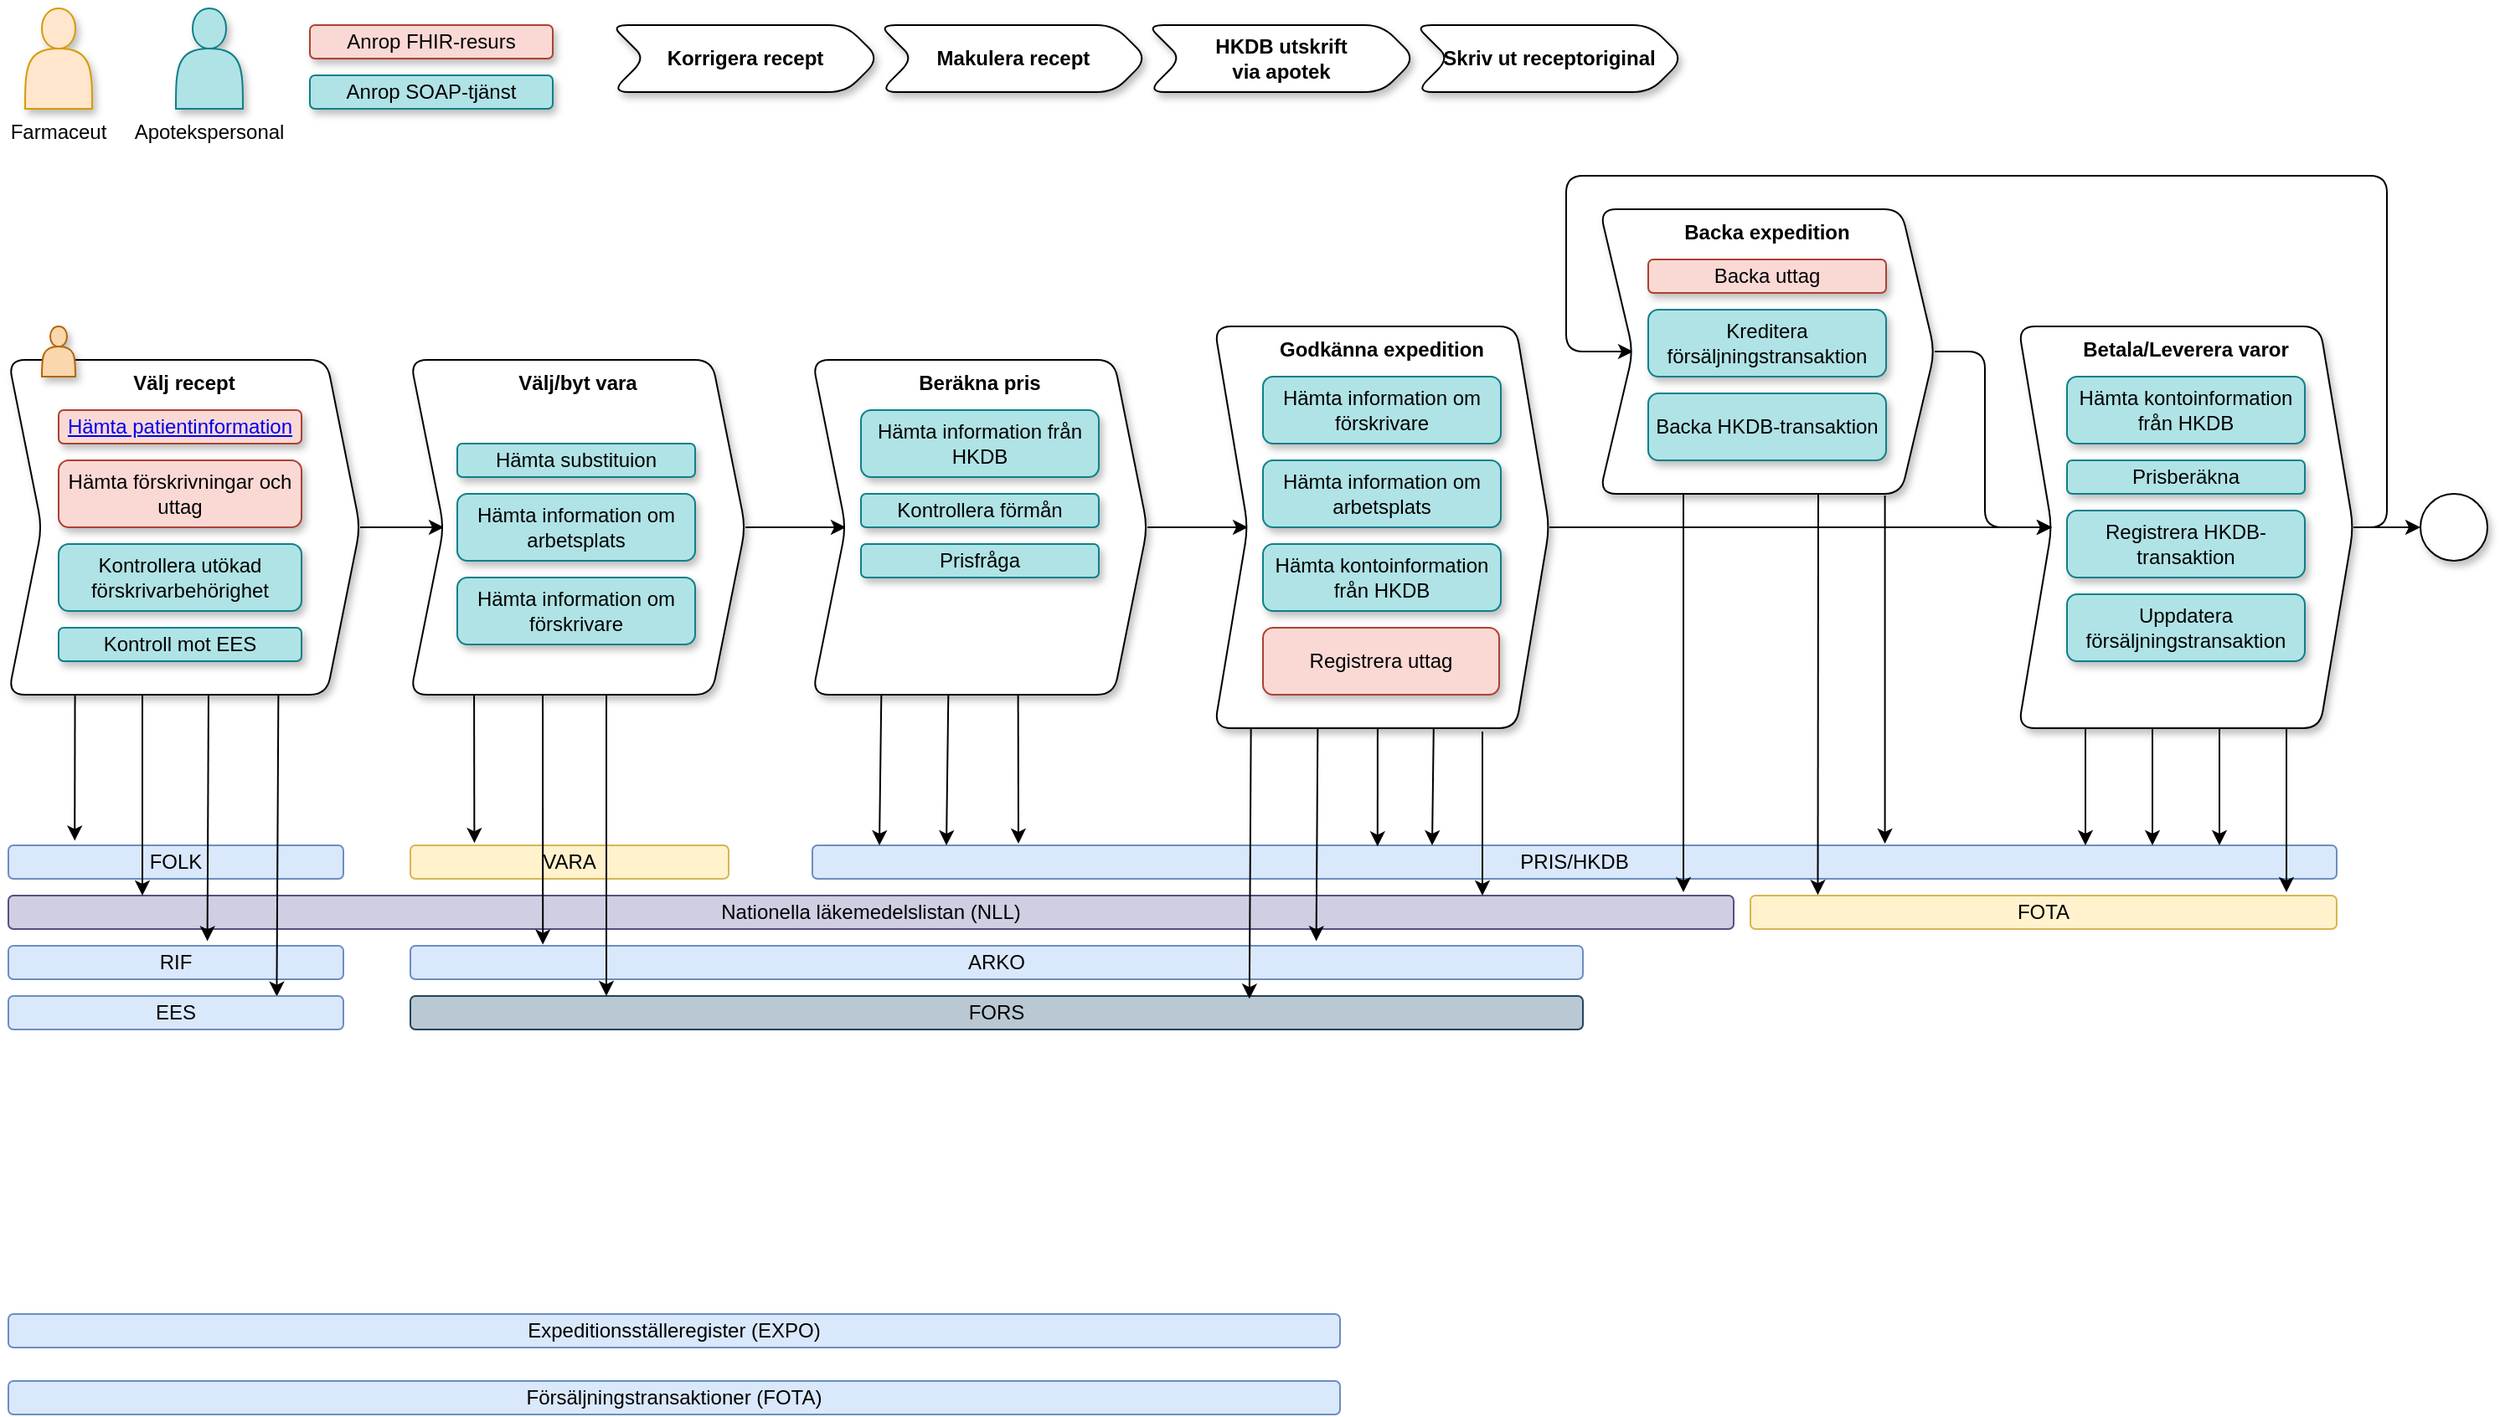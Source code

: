<mxfile version="13.8.5" type="github">
  <diagram id="Y8RW_nMM7FUyLUE6UGEh" name="Page-1">
    <mxGraphModel dx="1446" dy="1983" grid="1" gridSize="10" guides="1" tooltips="1" connect="1" arrows="1" fold="1" page="1" pageScale="1" pageWidth="850" pageHeight="1100" math="0" shadow="0">
      <root>
        <mxCell id="0" />
        <mxCell id="1" parent="0" />
        <mxCell id="-_0p66DI5QI1zj4v-Ik1-10" value="Farmaceut" style="shape=actor;whiteSpace=wrap;html=1;rounded=1;shadow=1;labelPosition=center;verticalLabelPosition=bottom;align=center;verticalAlign=top;fillColor=#ffe6cc;strokeColor=#d79b00;" parent="1" vertex="1">
          <mxGeometry x="10" y="-60" width="40" height="60" as="geometry" />
        </mxCell>
        <mxCell id="-_0p66DI5QI1zj4v-Ik1-12" value="FORS" style="whiteSpace=wrap;html=1;fillColor=#bac8d3;strokeColor=#23445d;rounded=1;" parent="1" vertex="1">
          <mxGeometry x="240" y="530" width="700" height="20" as="geometry" />
        </mxCell>
        <mxCell id="Q4kJV671iwrY0cKDhgk4-12" style="edgeStyle=orthogonalEdgeStyle;rounded=0;orthogonalLoop=1;jettySize=auto;html=1;exitX=1;exitY=0.5;exitDx=0;exitDy=0;" edge="1" parent="1" source="-_0p66DI5QI1zj4v-Ik1-9" target="Q4kJV671iwrY0cKDhgk4-13">
          <mxGeometry relative="1" as="geometry">
            <mxPoint x="-40" y="180" as="sourcePoint" />
          </mxGeometry>
        </mxCell>
        <mxCell id="Q4kJV671iwrY0cKDhgk4-1" value="VARA" style="whiteSpace=wrap;html=1;fillColor=#fff2cc;strokeColor=#d6b656;rounded=1;" vertex="1" parent="1">
          <mxGeometry x="240" y="440" width="190" height="20" as="geometry" />
        </mxCell>
        <mxCell id="Q4kJV671iwrY0cKDhgk4-2" value="ARKO" style="whiteSpace=wrap;html=1;fillColor=#dae8fc;strokeColor=#6c8ebf;rounded=1;" vertex="1" parent="1">
          <mxGeometry x="240" y="500" width="700" height="20" as="geometry" />
        </mxCell>
        <mxCell id="Q4kJV671iwrY0cKDhgk4-3" value="Nationella läkemedelslistan (NLL)" style="whiteSpace=wrap;html=1;fillColor=#d0cee2;strokeColor=#56517e;rounded=1;" vertex="1" parent="1">
          <mxGeometry y="470" width="1030" height="20" as="geometry" />
        </mxCell>
        <mxCell id="Q4kJV671iwrY0cKDhgk4-5" value="PRIS/HKDB" style="whiteSpace=wrap;html=1;fillColor=#dae8fc;strokeColor=#6c8ebf;rounded=1;" vertex="1" parent="1">
          <mxGeometry x="480" y="440" width="910" height="20" as="geometry" />
        </mxCell>
        <mxCell id="Q4kJV671iwrY0cKDhgk4-7" value="Expeditionsställeregister (EXPO)" style="whiteSpace=wrap;html=1;fillColor=#dae8fc;strokeColor=#6c8ebf;rounded=1;" vertex="1" parent="1">
          <mxGeometry y="720" width="795" height="20" as="geometry" />
        </mxCell>
        <mxCell id="Q4kJV671iwrY0cKDhgk4-8" value="RIF" style="whiteSpace=wrap;html=1;fillColor=#dae8fc;strokeColor=#6c8ebf;rounded=1;" vertex="1" parent="1">
          <mxGeometry y="500" width="200" height="20" as="geometry" />
        </mxCell>
        <mxCell id="Q4kJV671iwrY0cKDhgk4-9" value="Försäljningstransaktioner (FOTA)" style="whiteSpace=wrap;html=1;fillColor=#dae8fc;strokeColor=#6c8ebf;rounded=1;" vertex="1" parent="1">
          <mxGeometry y="760" width="795" height="20" as="geometry" />
        </mxCell>
        <mxCell id="Q4kJV671iwrY0cKDhgk4-10" value="Apotekspersonal" style="shape=actor;whiteSpace=wrap;html=1;rounded=1;shadow=1;labelPosition=center;verticalLabelPosition=bottom;align=center;verticalAlign=top;fillColor=#b0e3e6;strokeColor=#0e8088;" vertex="1" parent="1">
          <mxGeometry x="100" y="-60" width="40" height="60" as="geometry" />
        </mxCell>
        <UserObject label="FOLK" tooltip="Folkbokförda personer (FOLK)" id="Q4kJV671iwrY0cKDhgk4-20">
          <mxCell style="whiteSpace=wrap;html=1;fillColor=#dae8fc;strokeColor=#6c8ebf;rounded=1;" vertex="1" parent="1">
            <mxGeometry y="440" width="200" height="20" as="geometry" />
          </mxCell>
        </UserObject>
        <mxCell id="Q4kJV671iwrY0cKDhgk4-26" value="" style="endArrow=classic;html=1;sketch=0;horizontal=0;labelPosition=right;verticalLabelPosition=middle;align=left;verticalAlign=middle;entryX=0.198;entryY=-0.14;entryDx=0;entryDy=0;entryPerimeter=0;" edge="1" parent="1" target="Q4kJV671iwrY0cKDhgk4-20">
          <mxGeometry x="0.722" relative="1" as="geometry">
            <mxPoint x="40" y="240" as="sourcePoint" />
            <mxPoint x="40" y="470" as="targetPoint" />
            <mxPoint as="offset" />
          </mxGeometry>
        </mxCell>
        <mxCell id="Q4kJV671iwrY0cKDhgk4-29" value="" style="endArrow=classic;html=1;exitX=0.25;exitY=1;exitDx=0;exitDy=0;horizontal=0;labelPosition=right;verticalLabelPosition=middle;align=left;verticalAlign=middle;" edge="1" parent="1">
          <mxGeometry x="0.938" relative="1" as="geometry">
            <mxPoint x="80" y="240" as="sourcePoint" />
            <mxPoint x="80" y="470" as="targetPoint" />
            <mxPoint as="offset" />
          </mxGeometry>
        </mxCell>
        <mxCell id="Q4kJV671iwrY0cKDhgk4-31" value="" style="endArrow=classic;html=1;exitX=0.5;exitY=1;exitDx=0;exitDy=0;horizontal=0;align=left;labelPosition=right;verticalLabelPosition=middle;verticalAlign=middle;entryX=0.594;entryY=-0.14;entryDx=0;entryDy=0;entryPerimeter=0;" edge="1" parent="1" target="Q4kJV671iwrY0cKDhgk4-8">
          <mxGeometry x="0.8" relative="1" as="geometry">
            <mxPoint x="120" y="240" as="sourcePoint" />
            <mxPoint x="118" y="440" as="targetPoint" />
            <mxPoint as="offset" />
          </mxGeometry>
        </mxCell>
        <mxCell id="Q4kJV671iwrY0cKDhgk4-41" value="" style="endArrow=classic;html=1;entryX=0.113;entryY=-0.036;entryDx=0;entryDy=0;entryPerimeter=0;" edge="1" parent="1" target="Q4kJV671iwrY0cKDhgk4-2">
          <mxGeometry relative="1" as="geometry">
            <mxPoint x="319" y="330" as="sourcePoint" />
            <mxPoint x="318" y="600" as="targetPoint" />
          </mxGeometry>
        </mxCell>
        <mxCell id="Q4kJV671iwrY0cKDhgk4-45" value="" style="endArrow=classic;html=1;horizontal=0;" edge="1" parent="1">
          <mxGeometry x="0.611" y="-1" relative="1" as="geometry">
            <mxPoint x="357" y="330" as="sourcePoint" />
            <mxPoint x="357" y="530" as="targetPoint" />
            <mxPoint as="offset" />
          </mxGeometry>
        </mxCell>
        <mxCell id="Q4kJV671iwrY0cKDhgk4-47" value="" style="endArrow=classic;html=1;exitX=0.5;exitY=1;exitDx=0;exitDy=0;" edge="1" parent="1">
          <mxGeometry relative="1" as="geometry">
            <mxPoint x="522.58" y="240.0" as="sourcePoint" />
            <mxPoint x="520" y="440" as="targetPoint" />
          </mxGeometry>
        </mxCell>
        <mxCell id="Q4kJV671iwrY0cKDhgk4-49" value="" style="endArrow=classic;html=1;exitX=0.5;exitY=1;exitDx=0;exitDy=0;" edge="1" parent="1">
          <mxGeometry relative="1" as="geometry">
            <mxPoint x="562.58" y="240.0" as="sourcePoint" />
            <mxPoint x="560" y="440" as="targetPoint" />
          </mxGeometry>
        </mxCell>
        <mxCell id="Q4kJV671iwrY0cKDhgk4-51" value="" style="endArrow=classic;html=1;exitX=0.5;exitY=1;exitDx=0;exitDy=0;" edge="1" parent="1">
          <mxGeometry relative="1" as="geometry">
            <mxPoint x="602.57" y="240" as="sourcePoint" />
            <mxPoint x="603" y="439" as="targetPoint" />
          </mxGeometry>
        </mxCell>
        <mxCell id="Q4kJV671iwrY0cKDhgk4-56" value="" style="endArrow=classic;html=1;exitX=0.5;exitY=1;exitDx=0;exitDy=0;entryX=0.687;entryY=0.084;entryDx=0;entryDy=0;entryPerimeter=0;" edge="1" parent="1">
          <mxGeometry relative="1" as="geometry">
            <mxPoint x="742.58" y="240.0" as="sourcePoint" />
            <mxPoint x="740.9" y="531.68" as="targetPoint" />
          </mxGeometry>
        </mxCell>
        <mxCell id="Q4kJV671iwrY0cKDhgk4-58" value="" style="endArrow=classic;html=1;exitX=0.5;exitY=1;exitDx=0;exitDy=0;entryX=0.744;entryY=-0.14;entryDx=0;entryDy=0;entryPerimeter=0;" edge="1" parent="1">
          <mxGeometry relative="1" as="geometry">
            <mxPoint x="782.58" y="240.0" as="sourcePoint" />
            <mxPoint x="780.8" y="497.2" as="targetPoint" />
          </mxGeometry>
        </mxCell>
        <mxCell id="Q4kJV671iwrY0cKDhgk4-60" value="" style="endArrow=classic;html=1;exitX=0.5;exitY=1;exitDx=0;exitDy=0;entryX=0.69;entryY=0.033;entryDx=0;entryDy=0;entryPerimeter=0;" edge="1" parent="1">
          <mxGeometry relative="1" as="geometry">
            <mxPoint x="817.57" y="240.0" as="sourcePoint" />
            <mxPoint x="817.4" y="440.66" as="targetPoint" />
          </mxGeometry>
        </mxCell>
        <mxCell id="Q4kJV671iwrY0cKDhgk4-62" value="" style="endArrow=classic;html=1;exitX=0.5;exitY=1;exitDx=0;exitDy=0;" edge="1" parent="1">
          <mxGeometry relative="1" as="geometry">
            <mxPoint x="852.57" y="240" as="sourcePoint" />
            <mxPoint x="850" y="440" as="targetPoint" />
          </mxGeometry>
        </mxCell>
        <mxCell id="Q4kJV671iwrY0cKDhgk4-64" value="" style="endArrow=classic;html=1;" edge="1" parent="1">
          <mxGeometry relative="1" as="geometry">
            <mxPoint x="880" y="372" as="sourcePoint" />
            <mxPoint x="880" y="470" as="targetPoint" />
          </mxGeometry>
        </mxCell>
        <mxCell id="Q4kJV671iwrY0cKDhgk4-153" style="edgeStyle=orthogonalEdgeStyle;rounded=1;sketch=0;orthogonalLoop=1;jettySize=auto;html=1;exitX=1;exitY=0.5;exitDx=0;exitDy=0;entryX=0;entryY=0.5;entryDx=0;entryDy=0;endArrow=classic;endFill=1;strokeColor=#000000;fontSize=12;align=center;" edge="1" parent="1" source="Q4kJV671iwrY0cKDhgk4-66" target="Q4kJV671iwrY0cKDhgk4-147">
          <mxGeometry relative="1" as="geometry">
            <Array as="points">
              <mxPoint x="1420" y="250" />
              <mxPoint x="1420" y="40" />
              <mxPoint x="930" y="40" />
              <mxPoint x="930" y="145" />
            </Array>
          </mxGeometry>
        </mxCell>
        <mxCell id="Q4kJV671iwrY0cKDhgk4-66" value="Betala/Leverera varor" style="shape=step;perimeter=stepPerimeter;whiteSpace=wrap;html=1;fixedSize=1;rounded=1;shadow=1;fontStyle=1;verticalAlign=top;" vertex="1" parent="1">
          <mxGeometry x="1200" y="130" width="200" height="240" as="geometry" />
        </mxCell>
        <mxCell id="Q4kJV671iwrY0cKDhgk4-79" value="Korrigera recept" style="shape=step;perimeter=stepPerimeter;whiteSpace=wrap;html=1;fixedSize=1;rounded=1;shadow=1;fontStyle=1" vertex="1" parent="1">
          <mxGeometry x="360" y="-50" width="160" height="40" as="geometry" />
        </mxCell>
        <mxCell id="Q4kJV671iwrY0cKDhgk4-92" value="" style="endArrow=classic;html=1;strokeColor=#000000;exitX=1;exitY=0.5;exitDx=0;exitDy=0;entryX=0;entryY=0.5;entryDx=0;entryDy=0;" edge="1" parent="1" source="Q4kJV671iwrY0cKDhgk4-13" target="Q4kJV671iwrY0cKDhgk4-36">
          <mxGeometry width="50" height="50" relative="1" as="geometry">
            <mxPoint x="290" y="430" as="sourcePoint" />
            <mxPoint x="340" y="380" as="targetPoint" />
          </mxGeometry>
        </mxCell>
        <mxCell id="Q4kJV671iwrY0cKDhgk4-112" value="" style="endArrow=classic;html=1;exitX=0.5;exitY=1;exitDx=0;exitDy=0;entryX=0.801;entryY=0.016;entryDx=0;entryDy=0;entryPerimeter=0;horizontal=0;align=left;labelPosition=right;verticalLabelPosition=middle;verticalAlign=middle;" edge="1" parent="1" target="Q4kJV671iwrY0cKDhgk4-113">
          <mxGeometry x="0.727" relative="1" as="geometry">
            <mxPoint x="161.79" y="241" as="sourcePoint" />
            <mxPoint x="160.0" y="600" as="targetPoint" />
            <mxPoint as="offset" />
          </mxGeometry>
        </mxCell>
        <mxCell id="-_0p66DI5QI1zj4v-Ik1-9" value="Välj recept" style="shape=step;perimeter=stepPerimeter;whiteSpace=wrap;html=1;fixedSize=1;rounded=1;shadow=1;fontStyle=1;horizontal=1;verticalAlign=top;" parent="1" vertex="1">
          <mxGeometry y="150" width="210" height="200" as="geometry" />
        </mxCell>
        <mxCell id="Q4kJV671iwrY0cKDhgk4-17" value="" style="shape=actor;whiteSpace=wrap;html=1;rounded=1;shadow=1;labelPosition=center;verticalLabelPosition=bottom;align=center;verticalAlign=top;fillColor=#fad7ac;strokeColor=#b46504;" vertex="1" parent="1">
          <mxGeometry x="20" y="130" width="20" height="30" as="geometry" />
        </mxCell>
        <mxCell id="Q4kJV671iwrY0cKDhgk4-108" value="&lt;a href=&quot;data:page/id,Y8RW_nMM7FUyLUE6UGEh&quot;&gt;Hämta patientinformation&lt;/a&gt;" style="rounded=1;whiteSpace=wrap;html=1;shadow=1;fontSize=12;fillColor=#fad9d5;strokeColor=#ae4132;" vertex="1" parent="1">
          <mxGeometry x="30" y="180" width="145" height="20" as="geometry" />
        </mxCell>
        <mxCell id="Q4kJV671iwrY0cKDhgk4-109" value="Hämta förskrivningar och uttag" style="rounded=1;whiteSpace=wrap;html=1;shadow=1;fontSize=12;fillColor=#fad9d5;strokeColor=#ae4132;" vertex="1" parent="1">
          <mxGeometry x="30" y="210" width="145" height="40" as="geometry" />
        </mxCell>
        <mxCell id="Q4kJV671iwrY0cKDhgk4-110" value="Kontrollera utökad förskrivarbehörighet" style="rounded=1;whiteSpace=wrap;html=1;shadow=1;fillColor=#b0e3e6;strokeColor=#0e8088;" vertex="1" parent="1">
          <mxGeometry x="30" y="260" width="145" height="40" as="geometry" />
        </mxCell>
        <mxCell id="Q4kJV671iwrY0cKDhgk4-111" value="Kontroll mot EES" style="rounded=1;whiteSpace=wrap;html=1;shadow=1;fillColor=#b0e3e6;strokeColor=#0e8088;" vertex="1" parent="1">
          <mxGeometry x="30" y="310" width="145" height="20" as="geometry" />
        </mxCell>
        <mxCell id="Q4kJV671iwrY0cKDhgk4-113" value="EES" style="whiteSpace=wrap;html=1;fillColor=#dae8fc;strokeColor=#6c8ebf;rounded=1;" vertex="1" parent="1">
          <mxGeometry y="530" width="200" height="20" as="geometry" />
        </mxCell>
        <mxCell id="Q4kJV671iwrY0cKDhgk4-114" value="" style="endArrow=classic;html=1;entryX=0.201;entryY=-0.071;entryDx=0;entryDy=0;entryPerimeter=0;" edge="1" parent="1" target="Q4kJV671iwrY0cKDhgk4-1">
          <mxGeometry relative="1" as="geometry">
            <mxPoint x="278" y="330" as="sourcePoint" />
            <mxPoint x="277" y="440" as="targetPoint" />
          </mxGeometry>
        </mxCell>
        <mxCell id="Q4kJV671iwrY0cKDhgk4-13" value="Välj/byt vara" style="shape=step;perimeter=stepPerimeter;whiteSpace=wrap;html=1;fixedSize=1;rounded=1;shadow=1;fontStyle=1;verticalAlign=top;" vertex="1" parent="1">
          <mxGeometry x="240" y="150" width="200" height="200" as="geometry" />
        </mxCell>
        <mxCell id="Q4kJV671iwrY0cKDhgk4-105" value="Hämta substituion" style="rounded=1;whiteSpace=wrap;html=1;shadow=1;fontSize=12;fillColor=#b0e3e6;strokeColor=#0e8088;" vertex="1" parent="1">
          <mxGeometry x="268" y="200" width="142" height="20" as="geometry" />
        </mxCell>
        <mxCell id="Q4kJV671iwrY0cKDhgk4-106" value="Hämta information om arbetsplats" style="rounded=1;whiteSpace=wrap;html=1;shadow=1;fillColor=#b0e3e6;strokeColor=#0e8088;" vertex="1" parent="1">
          <mxGeometry x="268" y="230" width="142" height="40" as="geometry" />
        </mxCell>
        <mxCell id="Q4kJV671iwrY0cKDhgk4-107" value="Hämta information om förskrivare" style="rounded=1;whiteSpace=wrap;html=1;shadow=1;fillColor=#b0e3e6;strokeColor=#0e8088;" vertex="1" parent="1">
          <mxGeometry x="268" y="280" width="142" height="40" as="geometry" />
        </mxCell>
        <mxCell id="Q4kJV671iwrY0cKDhgk4-123" style="edgeStyle=orthogonalEdgeStyle;rounded=0;sketch=0;orthogonalLoop=1;jettySize=auto;html=1;exitX=1;exitY=0.5;exitDx=0;exitDy=0;endArrow=classic;endFill=1;strokeColor=#000000;fontSize=12;align=center;" edge="1" parent="1" source="Q4kJV671iwrY0cKDhgk4-36" target="Q4kJV671iwrY0cKDhgk4-53">
          <mxGeometry relative="1" as="geometry" />
        </mxCell>
        <mxCell id="Q4kJV671iwrY0cKDhgk4-36" value="Beräkna pris" style="shape=step;perimeter=stepPerimeter;whiteSpace=wrap;html=1;fixedSize=1;rounded=1;shadow=1;fontStyle=1;horizontal=1;verticalAlign=top;" vertex="1" parent="1">
          <mxGeometry x="480" y="150" width="200" height="200" as="geometry" />
        </mxCell>
        <mxCell id="Q4kJV671iwrY0cKDhgk4-115" value="Hämta information från HKDB" style="rounded=1;whiteSpace=wrap;html=1;shadow=1;fillColor=#b0e3e6;strokeColor=#0e8088;" vertex="1" parent="1">
          <mxGeometry x="509" y="180" width="142" height="40" as="geometry" />
        </mxCell>
        <mxCell id="Q4kJV671iwrY0cKDhgk4-116" value="Kontrollera förmån" style="rounded=1;whiteSpace=wrap;html=1;shadow=1;fillColor=#b0e3e6;strokeColor=#0e8088;" vertex="1" parent="1">
          <mxGeometry x="509" y="230" width="142" height="20" as="geometry" />
        </mxCell>
        <mxCell id="Q4kJV671iwrY0cKDhgk4-117" value="Prisfråga" style="rounded=1;whiteSpace=wrap;html=1;shadow=1;fillColor=#b0e3e6;strokeColor=#0e8088;" vertex="1" parent="1">
          <mxGeometry x="509" y="260" width="142" height="20" as="geometry" />
        </mxCell>
        <mxCell id="Q4kJV671iwrY0cKDhgk4-135" style="edgeStyle=orthogonalEdgeStyle;rounded=0;sketch=0;orthogonalLoop=1;jettySize=auto;html=1;exitX=1;exitY=0.5;exitDx=0;exitDy=0;entryX=0;entryY=0.5;entryDx=0;entryDy=0;endArrow=classic;endFill=1;strokeColor=#000000;fontSize=12;align=center;" edge="1" parent="1" source="Q4kJV671iwrY0cKDhgk4-53" target="Q4kJV671iwrY0cKDhgk4-66">
          <mxGeometry relative="1" as="geometry">
            <mxPoint x="1160.0" y="250.0" as="sourcePoint" />
          </mxGeometry>
        </mxCell>
        <mxCell id="Q4kJV671iwrY0cKDhgk4-53" value="Godkänna expedition" style="shape=step;perimeter=stepPerimeter;whiteSpace=wrap;html=1;fixedSize=1;rounded=1;shadow=1;fontStyle=1;verticalAlign=top;" vertex="1" parent="1">
          <mxGeometry x="720" y="130" width="200" height="240" as="geometry" />
        </mxCell>
        <mxCell id="Q4kJV671iwrY0cKDhgk4-118" value="Hämta information om förskrivare" style="rounded=1;whiteSpace=wrap;html=1;shadow=1;fillColor=#b0e3e6;strokeColor=#0e8088;" vertex="1" parent="1">
          <mxGeometry x="749" y="160" width="142" height="40" as="geometry" />
        </mxCell>
        <mxCell id="Q4kJV671iwrY0cKDhgk4-119" value="Hämta information om arbetsplats" style="rounded=1;whiteSpace=wrap;html=1;shadow=1;fillColor=#b0e3e6;strokeColor=#0e8088;" vertex="1" parent="1">
          <mxGeometry x="749" y="210" width="142" height="40" as="geometry" />
        </mxCell>
        <mxCell id="Q4kJV671iwrY0cKDhgk4-120" value="Hämta kontoinformation från HKDB" style="rounded=1;whiteSpace=wrap;html=1;shadow=1;fillColor=#b0e3e6;strokeColor=#0e8088;" vertex="1" parent="1">
          <mxGeometry x="749" y="260" width="142" height="40" as="geometry" />
        </mxCell>
        <mxCell id="Q4kJV671iwrY0cKDhgk4-121" value="Registrera uttag" style="rounded=1;whiteSpace=wrap;html=1;shadow=1;fontSize=12;fillColor=#fad9d5;strokeColor=#ae4132;" vertex="1" parent="1">
          <mxGeometry x="749" y="310" width="141" height="40" as="geometry" />
        </mxCell>
        <mxCell id="Q4kJV671iwrY0cKDhgk4-130" value="Hämta kontoinformation från HKDB" style="rounded=1;whiteSpace=wrap;html=1;shadow=1;fillColor=#b0e3e6;strokeColor=#0e8088;" vertex="1" parent="1">
          <mxGeometry x="1229" y="160" width="142" height="40" as="geometry" />
        </mxCell>
        <mxCell id="Q4kJV671iwrY0cKDhgk4-131" value="Prisberäkna" style="rounded=1;whiteSpace=wrap;html=1;shadow=1;fillColor=#b0e3e6;strokeColor=#0e8088;" vertex="1" parent="1">
          <mxGeometry x="1229" y="210" width="142" height="20" as="geometry" />
        </mxCell>
        <mxCell id="Q4kJV671iwrY0cKDhgk4-132" value="Registrera HKDB-transaktion" style="rounded=1;whiteSpace=wrap;html=1;shadow=1;fillColor=#b0e3e6;strokeColor=#0e8088;" vertex="1" parent="1">
          <mxGeometry x="1229" y="240" width="142" height="40" as="geometry" />
        </mxCell>
        <mxCell id="Q4kJV671iwrY0cKDhgk4-133" value="Uppdatera försäljningstransaktion" style="rounded=1;whiteSpace=wrap;html=1;shadow=1;fillColor=#b0e3e6;strokeColor=#0e8088;" vertex="1" parent="1">
          <mxGeometry x="1229" y="290" width="142" height="40" as="geometry" />
        </mxCell>
        <mxCell id="Q4kJV671iwrY0cKDhgk4-136" value="" style="endArrow=classic;html=1;" edge="1" parent="1">
          <mxGeometry relative="1" as="geometry">
            <mxPoint x="1240" y="370" as="sourcePoint" />
            <mxPoint x="1240.0" y="440" as="targetPoint" />
          </mxGeometry>
        </mxCell>
        <mxCell id="Q4kJV671iwrY0cKDhgk4-137" value="" style="endArrow=classic;html=1;" edge="1" parent="1">
          <mxGeometry relative="1" as="geometry">
            <mxPoint x="1280.0" y="370" as="sourcePoint" />
            <mxPoint x="1280.0" y="440" as="targetPoint" />
          </mxGeometry>
        </mxCell>
        <mxCell id="Q4kJV671iwrY0cKDhgk4-138" value="" style="endArrow=classic;html=1;" edge="1" parent="1">
          <mxGeometry relative="1" as="geometry">
            <mxPoint x="1320.0" y="370" as="sourcePoint" />
            <mxPoint x="1320.0" y="440" as="targetPoint" />
          </mxGeometry>
        </mxCell>
        <mxCell id="Q4kJV671iwrY0cKDhgk4-139" value="FOTA" style="whiteSpace=wrap;html=1;fillColor=#fff2cc;strokeColor=#d6b656;rounded=1;" vertex="1" parent="1">
          <mxGeometry x="1040" y="470" width="350" height="20" as="geometry" />
        </mxCell>
        <mxCell id="Q4kJV671iwrY0cKDhgk4-140" value="" style="endArrow=classic;html=1;" edge="1" parent="1">
          <mxGeometry relative="1" as="geometry">
            <mxPoint x="1360.0" y="370" as="sourcePoint" />
            <mxPoint x="1360.0" y="468" as="targetPoint" />
          </mxGeometry>
        </mxCell>
        <mxCell id="Q4kJV671iwrY0cKDhgk4-141" value="Makulera recept" style="shape=step;perimeter=stepPerimeter;whiteSpace=wrap;html=1;fixedSize=1;rounded=1;shadow=1;fontStyle=1" vertex="1" parent="1">
          <mxGeometry x="520" y="-50" width="160" height="40" as="geometry" />
        </mxCell>
        <mxCell id="Q4kJV671iwrY0cKDhgk4-142" value="&lt;div&gt;HKDB utskrift&lt;/div&gt;&lt;div&gt; via apotek&lt;/div&gt;" style="shape=step;perimeter=stepPerimeter;whiteSpace=wrap;html=1;fixedSize=1;rounded=1;shadow=1;fontStyle=1" vertex="1" parent="1">
          <mxGeometry x="680" y="-50" width="160" height="40" as="geometry" />
        </mxCell>
        <mxCell id="Q4kJV671iwrY0cKDhgk4-143" value="" style="ellipse;whiteSpace=wrap;html=1;aspect=fixed;rounded=1;shadow=1;fontSize=12;" vertex="1" parent="1">
          <mxGeometry x="1440" y="230" width="40" height="40" as="geometry" />
        </mxCell>
        <mxCell id="Q4kJV671iwrY0cKDhgk4-144" value="" style="endArrow=classic;html=1;strokeColor=#000000;fontSize=12;align=center;entryX=0;entryY=0.5;entryDx=0;entryDy=0;exitX=1;exitY=0.5;exitDx=0;exitDy=0;" edge="1" parent="1" source="Q4kJV671iwrY0cKDhgk4-66" target="Q4kJV671iwrY0cKDhgk4-143">
          <mxGeometry width="50" height="50" relative="1" as="geometry">
            <mxPoint x="1310" y="440" as="sourcePoint" />
            <mxPoint x="1360" y="390" as="targetPoint" />
          </mxGeometry>
        </mxCell>
        <mxCell id="Q4kJV671iwrY0cKDhgk4-145" value="Anrop FHIR-resurs" style="rounded=1;whiteSpace=wrap;html=1;shadow=1;fontSize=12;fillColor=#fad9d5;strokeColor=#ae4132;" vertex="1" parent="1">
          <mxGeometry x="180" y="-50" width="145" height="20" as="geometry" />
        </mxCell>
        <mxCell id="Q4kJV671iwrY0cKDhgk4-146" value="Anrop SOAP-tjänst" style="rounded=1;whiteSpace=wrap;html=1;shadow=1;fontSize=12;fillColor=#b0e3e6;strokeColor=#0e8088;" vertex="1" parent="1">
          <mxGeometry x="180" y="-20" width="145" height="20" as="geometry" />
        </mxCell>
        <mxCell id="Q4kJV671iwrY0cKDhgk4-147" value="Backa expedition" style="shape=step;perimeter=stepPerimeter;whiteSpace=wrap;html=1;fixedSize=1;rounded=1;shadow=1;fontStyle=1;verticalAlign=top;" vertex="1" parent="1">
          <mxGeometry x="950" y="60" width="200" height="170" as="geometry" />
        </mxCell>
        <mxCell id="Q4kJV671iwrY0cKDhgk4-148" value="Kreditera försäljningstransaktion" style="rounded=1;whiteSpace=wrap;html=1;shadow=1;fillColor=#b0e3e6;strokeColor=#0e8088;" vertex="1" parent="1">
          <mxGeometry x="979" y="120" width="142" height="40" as="geometry" />
        </mxCell>
        <mxCell id="Q4kJV671iwrY0cKDhgk4-150" value="Backa HKDB-transaktion" style="rounded=1;whiteSpace=wrap;html=1;shadow=1;fillColor=#b0e3e6;strokeColor=#0e8088;" vertex="1" parent="1">
          <mxGeometry x="979" y="170" width="142" height="40" as="geometry" />
        </mxCell>
        <mxCell id="Q4kJV671iwrY0cKDhgk4-151" value="Backa uttag" style="rounded=1;whiteSpace=wrap;html=1;shadow=1;fillColor=#fad9d5;strokeColor=#ae4132;" vertex="1" parent="1">
          <mxGeometry x="979" y="90" width="142" height="20" as="geometry" />
        </mxCell>
        <mxCell id="Q4kJV671iwrY0cKDhgk4-152" value="" style="endArrow=classic;html=1;strokeColor=#000000;fontSize=12;align=center;exitX=1;exitY=0.5;exitDx=0;exitDy=0;" edge="1" parent="1" source="Q4kJV671iwrY0cKDhgk4-147">
          <mxGeometry width="50" height="50" relative="1" as="geometry">
            <mxPoint x="950" y="220" as="sourcePoint" />
            <mxPoint x="1220" y="250" as="targetPoint" />
            <Array as="points">
              <mxPoint x="1180" y="145" />
              <mxPoint x="1180" y="250" />
            </Array>
          </mxGeometry>
        </mxCell>
        <mxCell id="Q4kJV671iwrY0cKDhgk4-155" value="" style="endArrow=classic;html=1;exitX=0.25;exitY=1;exitDx=0;exitDy=0;" edge="1" parent="1" source="Q4kJV671iwrY0cKDhgk4-147">
          <mxGeometry relative="1" as="geometry">
            <mxPoint x="1000" y="370" as="sourcePoint" />
            <mxPoint x="1000" y="468" as="targetPoint" />
          </mxGeometry>
        </mxCell>
        <mxCell id="Q4kJV671iwrY0cKDhgk4-156" value="" style="endArrow=classic;html=1;exitX=0.451;exitY=1.006;exitDx=0;exitDy=0;exitPerimeter=0;entryX=0.115;entryY=-0.019;entryDx=0;entryDy=0;entryPerimeter=0;" edge="1" parent="1" target="Q4kJV671iwrY0cKDhgk4-139">
          <mxGeometry relative="1" as="geometry">
            <mxPoint x="1080.51" y="230.0" as="sourcePoint" />
            <mxPoint x="1080.31" y="438.98" as="targetPoint" />
          </mxGeometry>
        </mxCell>
        <mxCell id="Q4kJV671iwrY0cKDhgk4-157" value="" style="endArrow=classic;html=1;" edge="1" parent="1">
          <mxGeometry relative="1" as="geometry">
            <mxPoint x="1120.31" y="230.98" as="sourcePoint" />
            <mxPoint x="1120.31" y="438.98" as="targetPoint" />
          </mxGeometry>
        </mxCell>
        <mxCell id="Q4kJV671iwrY0cKDhgk4-158" value="Skriv ut receptoriginal" style="shape=step;perimeter=stepPerimeter;whiteSpace=wrap;html=1;fixedSize=1;rounded=1;shadow=1;fontStyle=1" vertex="1" parent="1">
          <mxGeometry x="840" y="-50" width="160" height="40" as="geometry" />
        </mxCell>
      </root>
    </mxGraphModel>
  </diagram>
</mxfile>
